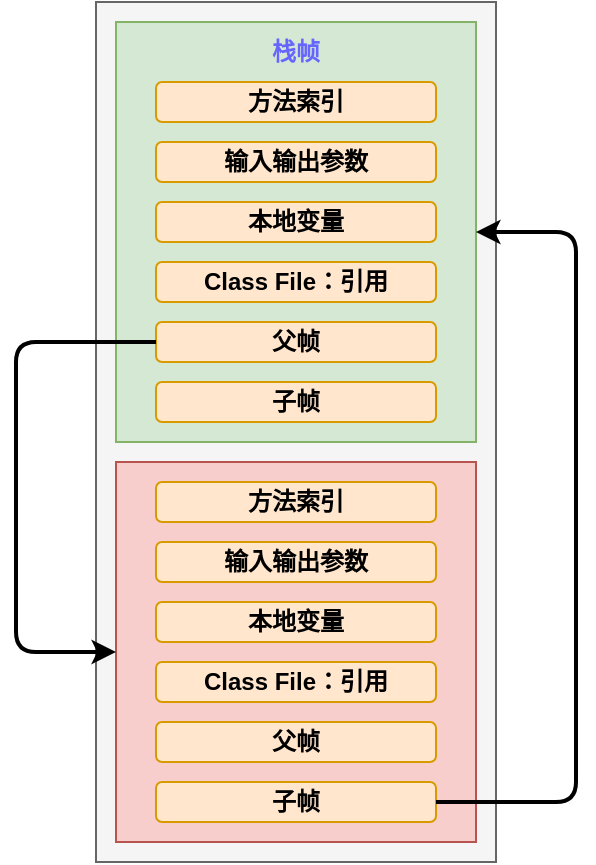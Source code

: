 <mxfile>
    <diagram id="kC9WzpZCJGL9rkVllG7n" name="第 1 页">
        <mxGraphModel dx="576" dy="515" grid="1" gridSize="10" guides="1" tooltips="1" connect="1" arrows="1" fold="1" page="1" pageScale="1" pageWidth="827" pageHeight="1169" background="#ffffff" math="0" shadow="0">
            <root>
                <mxCell id="0"/>
                <mxCell id="1" parent="0"/>
                <mxCell id="2" value="" style="whiteSpace=wrap;html=1;fillColor=#f5f5f5;fontColor=#333333;strokeColor=#666666;" vertex="1" parent="1">
                    <mxGeometry x="120" y="20" width="200" height="430" as="geometry"/>
                </mxCell>
                <mxCell id="3" value="" style="rounded=0;whiteSpace=wrap;html=1;fillColor=#d5e8d4;strokeColor=#82b366;" vertex="1" parent="1">
                    <mxGeometry x="130" y="30" width="180" height="210" as="geometry"/>
                </mxCell>
                <mxCell id="5" value="方法索引" style="rounded=1;whiteSpace=wrap;html=1;fillColor=#ffe6cc;strokeColor=#d79b00;fontStyle=1;fontColor=#000000;" vertex="1" parent="1">
                    <mxGeometry x="150" y="60" width="140" height="20" as="geometry"/>
                </mxCell>
                <mxCell id="7" value="输入输出参数" style="rounded=1;whiteSpace=wrap;html=1;fillColor=#ffe6cc;strokeColor=#d79b00;fontStyle=1;fontColor=#000000;" vertex="1" parent="1">
                    <mxGeometry x="150" y="90" width="140" height="20" as="geometry"/>
                </mxCell>
                <mxCell id="8" value="本地变量" style="rounded=1;whiteSpace=wrap;html=1;fillColor=#ffe6cc;strokeColor=#d79b00;fontStyle=1;fontColor=#000000;" vertex="1" parent="1">
                    <mxGeometry x="150" y="120" width="140" height="20" as="geometry"/>
                </mxCell>
                <mxCell id="9" value="Class File：引用" style="rounded=1;whiteSpace=wrap;html=1;fillColor=#ffe6cc;strokeColor=#d79b00;fontStyle=1;fontColor=#000000;" vertex="1" parent="1">
                    <mxGeometry x="150" y="150" width="140" height="20" as="geometry"/>
                </mxCell>
                <mxCell id="10" value="父帧" style="rounded=1;whiteSpace=wrap;html=1;fillColor=#ffe6cc;strokeColor=#d79b00;fontStyle=1;fontColor=#000000;" vertex="1" parent="1">
                    <mxGeometry x="150" y="180" width="140" height="20" as="geometry"/>
                </mxCell>
                <mxCell id="11" value="子帧" style="rounded=1;whiteSpace=wrap;html=1;fillColor=#ffe6cc;strokeColor=#d79b00;fontStyle=1;fontColor=#000000;" vertex="1" parent="1">
                    <mxGeometry x="150" y="210" width="140" height="20" as="geometry"/>
                </mxCell>
                <mxCell id="13" value="" style="rounded=0;whiteSpace=wrap;html=1;fillColor=#f8cecc;strokeColor=#b85450;" vertex="1" parent="1">
                    <mxGeometry x="130" y="250" width="180" height="190" as="geometry"/>
                </mxCell>
                <mxCell id="14" value="方法索引" style="rounded=1;whiteSpace=wrap;html=1;fillColor=#ffe6cc;strokeColor=#d79b00;fontStyle=1;fontColor=#000000;" vertex="1" parent="1">
                    <mxGeometry x="150" y="260" width="140" height="20" as="geometry"/>
                </mxCell>
                <mxCell id="15" value="输入输出参数" style="rounded=1;whiteSpace=wrap;html=1;fillColor=#ffe6cc;strokeColor=#d79b00;fontStyle=1;fontColor=#000000;" vertex="1" parent="1">
                    <mxGeometry x="150" y="290" width="140" height="20" as="geometry"/>
                </mxCell>
                <mxCell id="16" value="本地变量" style="rounded=1;whiteSpace=wrap;html=1;fillColor=#ffe6cc;strokeColor=#d79b00;fontStyle=1;fontColor=#000000;" vertex="1" parent="1">
                    <mxGeometry x="150" y="320" width="140" height="20" as="geometry"/>
                </mxCell>
                <mxCell id="17" value="Class File：引用" style="rounded=1;whiteSpace=wrap;html=1;fillColor=#ffe6cc;strokeColor=#d79b00;fontStyle=1;fontColor=#000000;" vertex="1" parent="1">
                    <mxGeometry x="150" y="350" width="140" height="20" as="geometry"/>
                </mxCell>
                <mxCell id="18" value="父帧" style="rounded=1;whiteSpace=wrap;html=1;fillColor=#ffe6cc;strokeColor=#d79b00;fontStyle=1;fontColor=#000000;" vertex="1" parent="1">
                    <mxGeometry x="150" y="380" width="140" height="20" as="geometry"/>
                </mxCell>
                <mxCell id="19" value="子帧" style="rounded=1;whiteSpace=wrap;html=1;fillColor=#ffe6cc;strokeColor=#d79b00;fontStyle=1;fontColor=#000000;" vertex="1" parent="1">
                    <mxGeometry x="150" y="410" width="140" height="20" as="geometry"/>
                </mxCell>
                <mxCell id="21" value="" style="endArrow=classic;html=1;fontColor=#000000;strokeWidth=2;strokeColor=#000000;exitX=1;exitY=0.5;exitDx=0;exitDy=0;entryX=1;entryY=0.5;entryDx=0;entryDy=0;" edge="1" parent="1" source="19" target="3">
                    <mxGeometry width="50" height="50" relative="1" as="geometry">
                        <mxPoint x="400" y="370" as="sourcePoint"/>
                        <mxPoint x="309" y="146" as="targetPoint"/>
                        <Array as="points">
                            <mxPoint x="360" y="420"/>
                            <mxPoint x="360" y="135"/>
                        </Array>
                    </mxGeometry>
                </mxCell>
                <mxCell id="22" value="" style="endArrow=classic;html=1;strokeColor=#000000;strokeWidth=2;fontColor=#000000;entryX=0;entryY=0.5;entryDx=0;entryDy=0;exitX=0;exitY=0.5;exitDx=0;exitDy=0;" edge="1" parent="1" source="10" target="13">
                    <mxGeometry width="50" height="50" relative="1" as="geometry">
                        <mxPoint x="60" y="290" as="sourcePoint"/>
                        <mxPoint x="110" y="240" as="targetPoint"/>
                        <Array as="points">
                            <mxPoint x="80" y="190"/>
                            <mxPoint x="80" y="345"/>
                        </Array>
                    </mxGeometry>
                </mxCell>
                <mxCell id="24" value="栈帧" style="text;html=1;strokeColor=none;fillColor=none;align=center;verticalAlign=middle;whiteSpace=wrap;rounded=0;fontColor=#6666FF;fontStyle=1" vertex="1" parent="1">
                    <mxGeometry x="190" y="30" width="60" height="30" as="geometry"/>
                </mxCell>
            </root>
        </mxGraphModel>
    </diagram>
</mxfile>